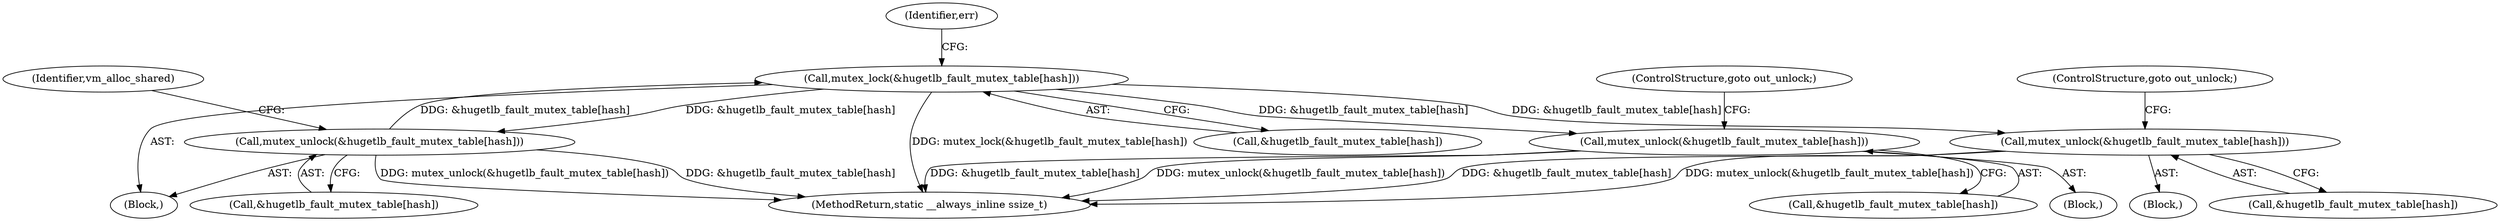 digraph "0_linux_29ec90660d68bbdd69507c1c8b4e33aa299278b1_2@API" {
"1000321" [label="(Call,mutex_lock(&hugetlb_fault_mutex_table[hash]))"];
"1000376" [label="(Call,mutex_unlock(&hugetlb_fault_mutex_table[hash]))"];
"1000321" [label="(Call,mutex_lock(&hugetlb_fault_mutex_table[hash]))"];
"1000341" [label="(Call,mutex_unlock(&hugetlb_fault_mutex_table[hash]))"];
"1000360" [label="(Call,mutex_unlock(&hugetlb_fault_mutex_table[hash]))"];
"1000376" [label="(Call,mutex_unlock(&hugetlb_fault_mutex_table[hash]))"];
"1000361" [label="(Call,&hugetlb_fault_mutex_table[hash])"];
"1000377" [label="(Call,&hugetlb_fault_mutex_table[hash])"];
"1000359" [label="(Block,)"];
"1000321" [label="(Call,mutex_lock(&hugetlb_fault_mutex_table[hash]))"];
"1000287" [label="(Block,)"];
"1000322" [label="(Call,&hugetlb_fault_mutex_table[hash])"];
"1000341" [label="(Call,mutex_unlock(&hugetlb_fault_mutex_table[hash]))"];
"1000360" [label="(Call,mutex_unlock(&hugetlb_fault_mutex_table[hash]))"];
"1000327" [label="(Identifier,err)"];
"1000492" [label="(MethodReturn,static __always_inline ssize_t)"];
"1000340" [label="(Block,)"];
"1000365" [label="(ControlStructure,goto out_unlock;)"];
"1000382" [label="(Identifier,vm_alloc_shared)"];
"1000346" [label="(ControlStructure,goto out_unlock;)"];
"1000342" [label="(Call,&hugetlb_fault_mutex_table[hash])"];
"1000321" -> "1000287"  [label="AST: "];
"1000321" -> "1000322"  [label="CFG: "];
"1000322" -> "1000321"  [label="AST: "];
"1000327" -> "1000321"  [label="CFG: "];
"1000321" -> "1000492"  [label="DDG: mutex_lock(&hugetlb_fault_mutex_table[hash])"];
"1000376" -> "1000321"  [label="DDG: &hugetlb_fault_mutex_table[hash]"];
"1000321" -> "1000341"  [label="DDG: &hugetlb_fault_mutex_table[hash]"];
"1000321" -> "1000360"  [label="DDG: &hugetlb_fault_mutex_table[hash]"];
"1000321" -> "1000376"  [label="DDG: &hugetlb_fault_mutex_table[hash]"];
"1000376" -> "1000287"  [label="AST: "];
"1000376" -> "1000377"  [label="CFG: "];
"1000377" -> "1000376"  [label="AST: "];
"1000382" -> "1000376"  [label="CFG: "];
"1000376" -> "1000492"  [label="DDG: mutex_unlock(&hugetlb_fault_mutex_table[hash])"];
"1000376" -> "1000492"  [label="DDG: &hugetlb_fault_mutex_table[hash]"];
"1000341" -> "1000340"  [label="AST: "];
"1000341" -> "1000342"  [label="CFG: "];
"1000342" -> "1000341"  [label="AST: "];
"1000346" -> "1000341"  [label="CFG: "];
"1000341" -> "1000492"  [label="DDG: &hugetlb_fault_mutex_table[hash]"];
"1000341" -> "1000492"  [label="DDG: mutex_unlock(&hugetlb_fault_mutex_table[hash])"];
"1000360" -> "1000359"  [label="AST: "];
"1000360" -> "1000361"  [label="CFG: "];
"1000361" -> "1000360"  [label="AST: "];
"1000365" -> "1000360"  [label="CFG: "];
"1000360" -> "1000492"  [label="DDG: &hugetlb_fault_mutex_table[hash]"];
"1000360" -> "1000492"  [label="DDG: mutex_unlock(&hugetlb_fault_mutex_table[hash])"];
}
